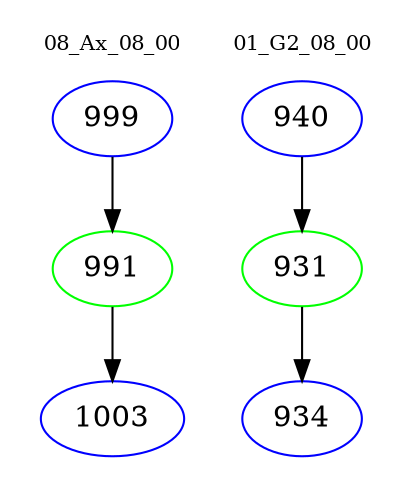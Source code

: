 digraph{
subgraph cluster_0 {
color = white
label = "08_Ax_08_00";
fontsize=10;
T0_999 [label="999", color="blue"]
T0_999 -> T0_991 [color="black"]
T0_991 [label="991", color="green"]
T0_991 -> T0_1003 [color="black"]
T0_1003 [label="1003", color="blue"]
}
subgraph cluster_1 {
color = white
label = "01_G2_08_00";
fontsize=10;
T1_940 [label="940", color="blue"]
T1_940 -> T1_931 [color="black"]
T1_931 [label="931", color="green"]
T1_931 -> T1_934 [color="black"]
T1_934 [label="934", color="blue"]
}
}

